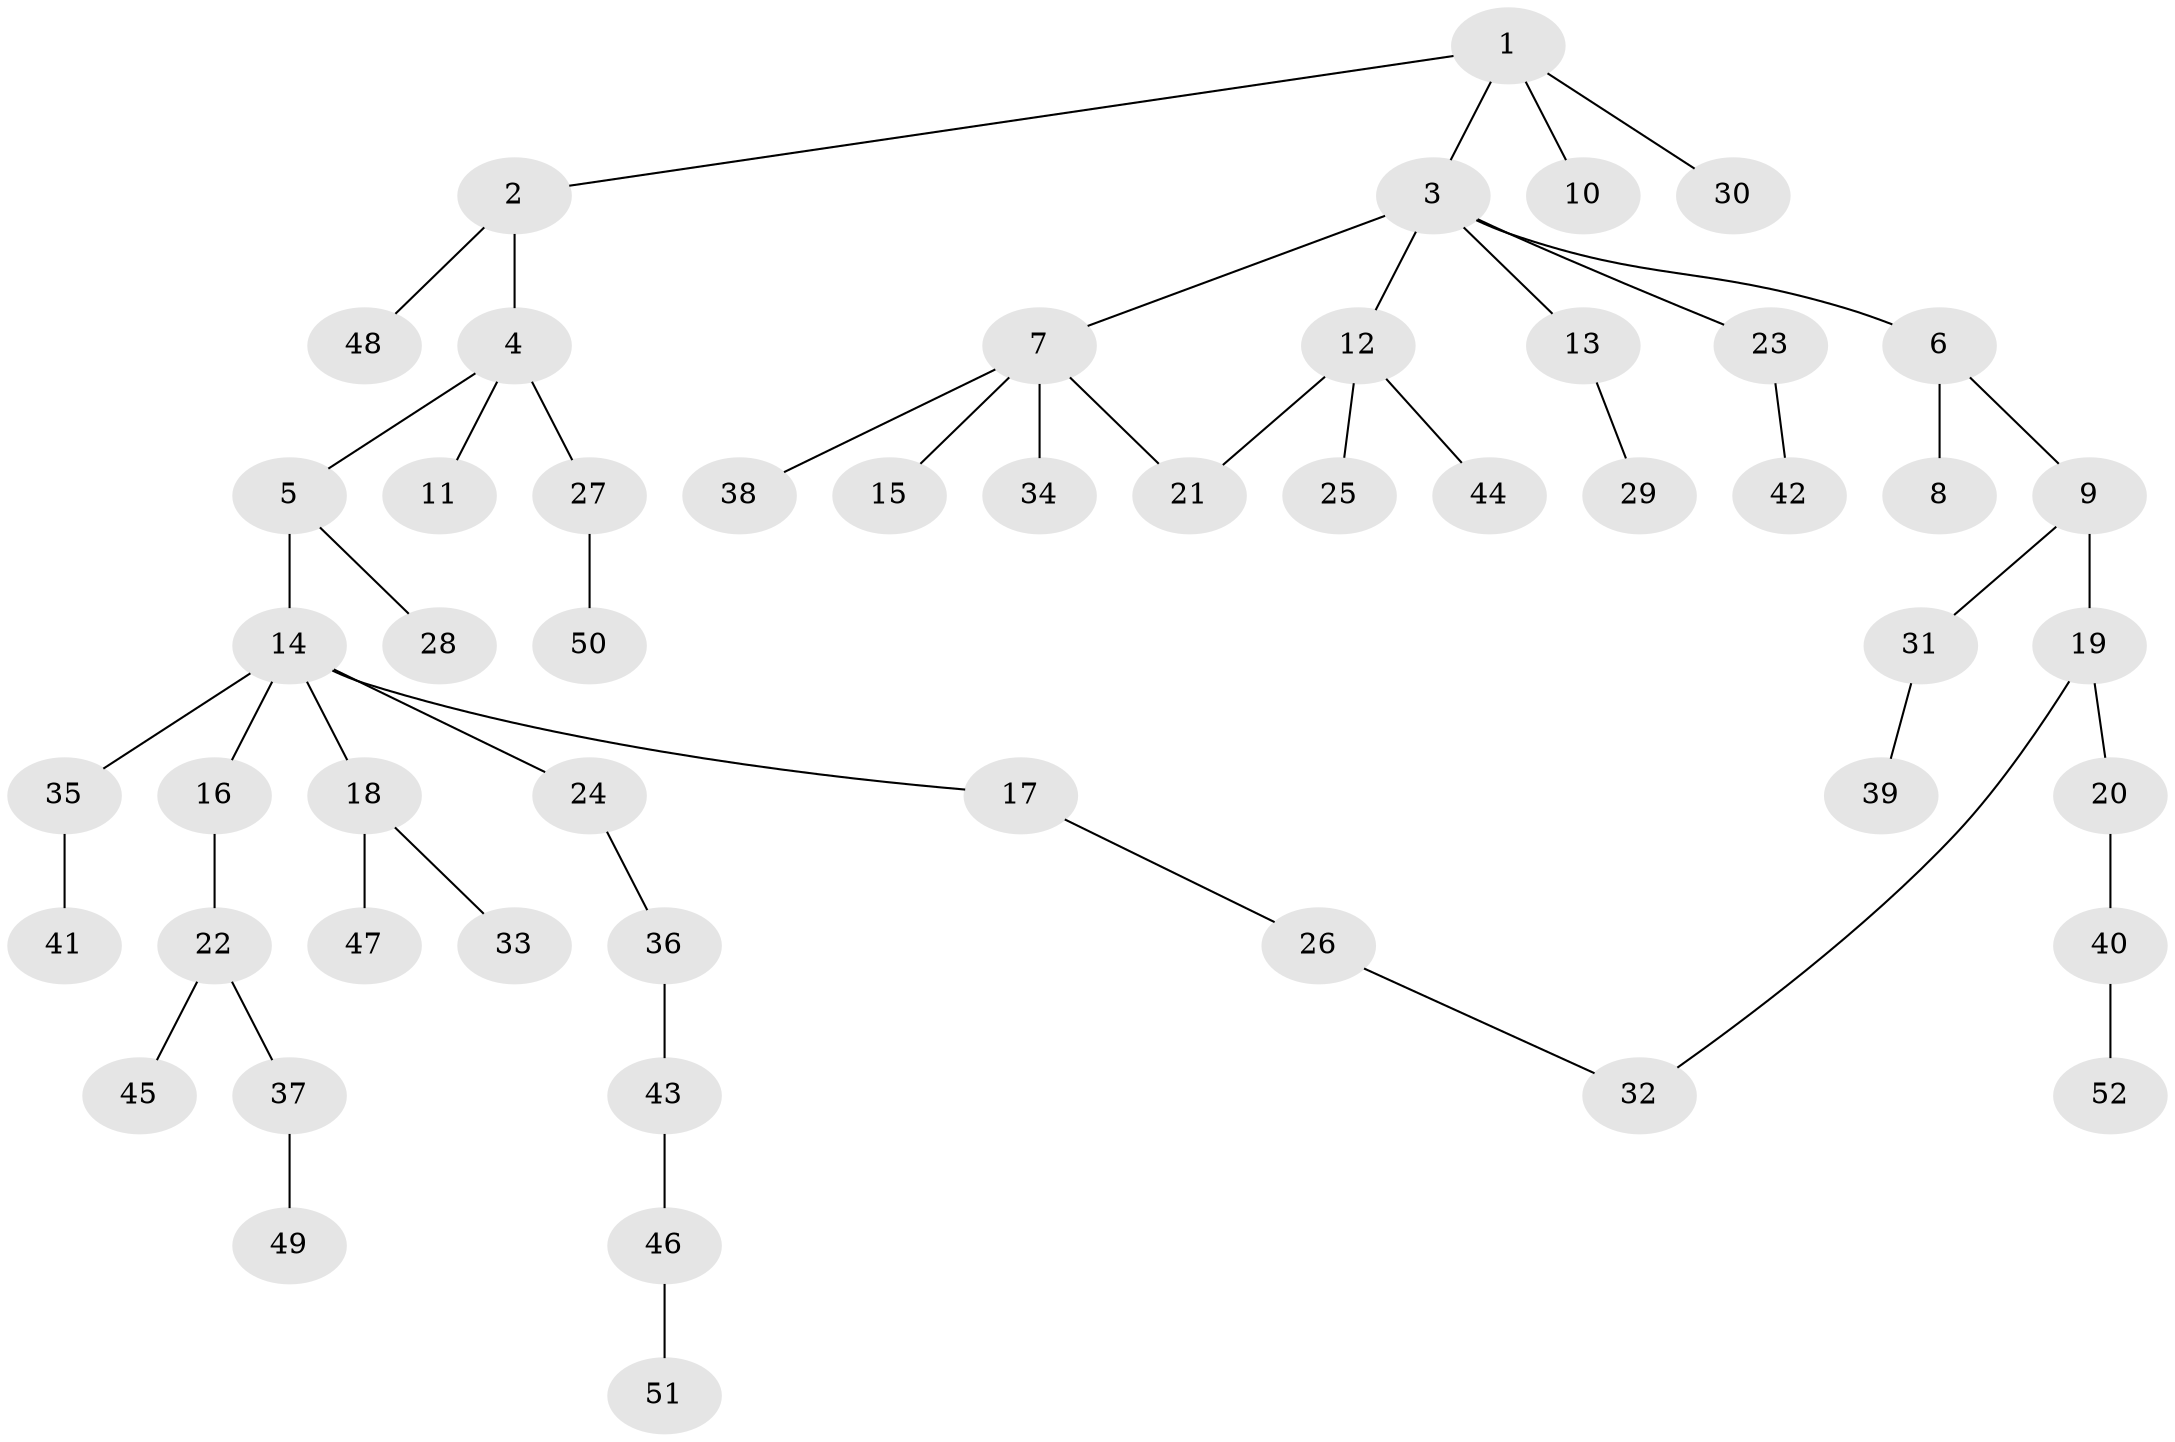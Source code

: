 // coarse degree distribution, {3: 0.0625, 5: 0.03125, 6: 0.0625, 2: 0.21875, 4: 0.09375, 1: 0.53125}
// Generated by graph-tools (version 1.1) at 2025/41/03/06/25 10:41:28]
// undirected, 52 vertices, 53 edges
graph export_dot {
graph [start="1"]
  node [color=gray90,style=filled];
  1;
  2;
  3;
  4;
  5;
  6;
  7;
  8;
  9;
  10;
  11;
  12;
  13;
  14;
  15;
  16;
  17;
  18;
  19;
  20;
  21;
  22;
  23;
  24;
  25;
  26;
  27;
  28;
  29;
  30;
  31;
  32;
  33;
  34;
  35;
  36;
  37;
  38;
  39;
  40;
  41;
  42;
  43;
  44;
  45;
  46;
  47;
  48;
  49;
  50;
  51;
  52;
  1 -- 2;
  1 -- 3;
  1 -- 10;
  1 -- 30;
  2 -- 4;
  2 -- 48;
  3 -- 6;
  3 -- 7;
  3 -- 12;
  3 -- 13;
  3 -- 23;
  4 -- 5;
  4 -- 11;
  4 -- 27;
  5 -- 14;
  5 -- 28;
  6 -- 8;
  6 -- 9;
  7 -- 15;
  7 -- 34;
  7 -- 38;
  7 -- 21;
  9 -- 19;
  9 -- 31;
  12 -- 21;
  12 -- 25;
  12 -- 44;
  13 -- 29;
  14 -- 16;
  14 -- 17;
  14 -- 18;
  14 -- 24;
  14 -- 35;
  16 -- 22;
  17 -- 26;
  18 -- 33;
  18 -- 47;
  19 -- 20;
  19 -- 32;
  20 -- 40;
  22 -- 37;
  22 -- 45;
  23 -- 42;
  24 -- 36;
  26 -- 32;
  27 -- 50;
  31 -- 39;
  35 -- 41;
  36 -- 43;
  37 -- 49;
  40 -- 52;
  43 -- 46;
  46 -- 51;
}
